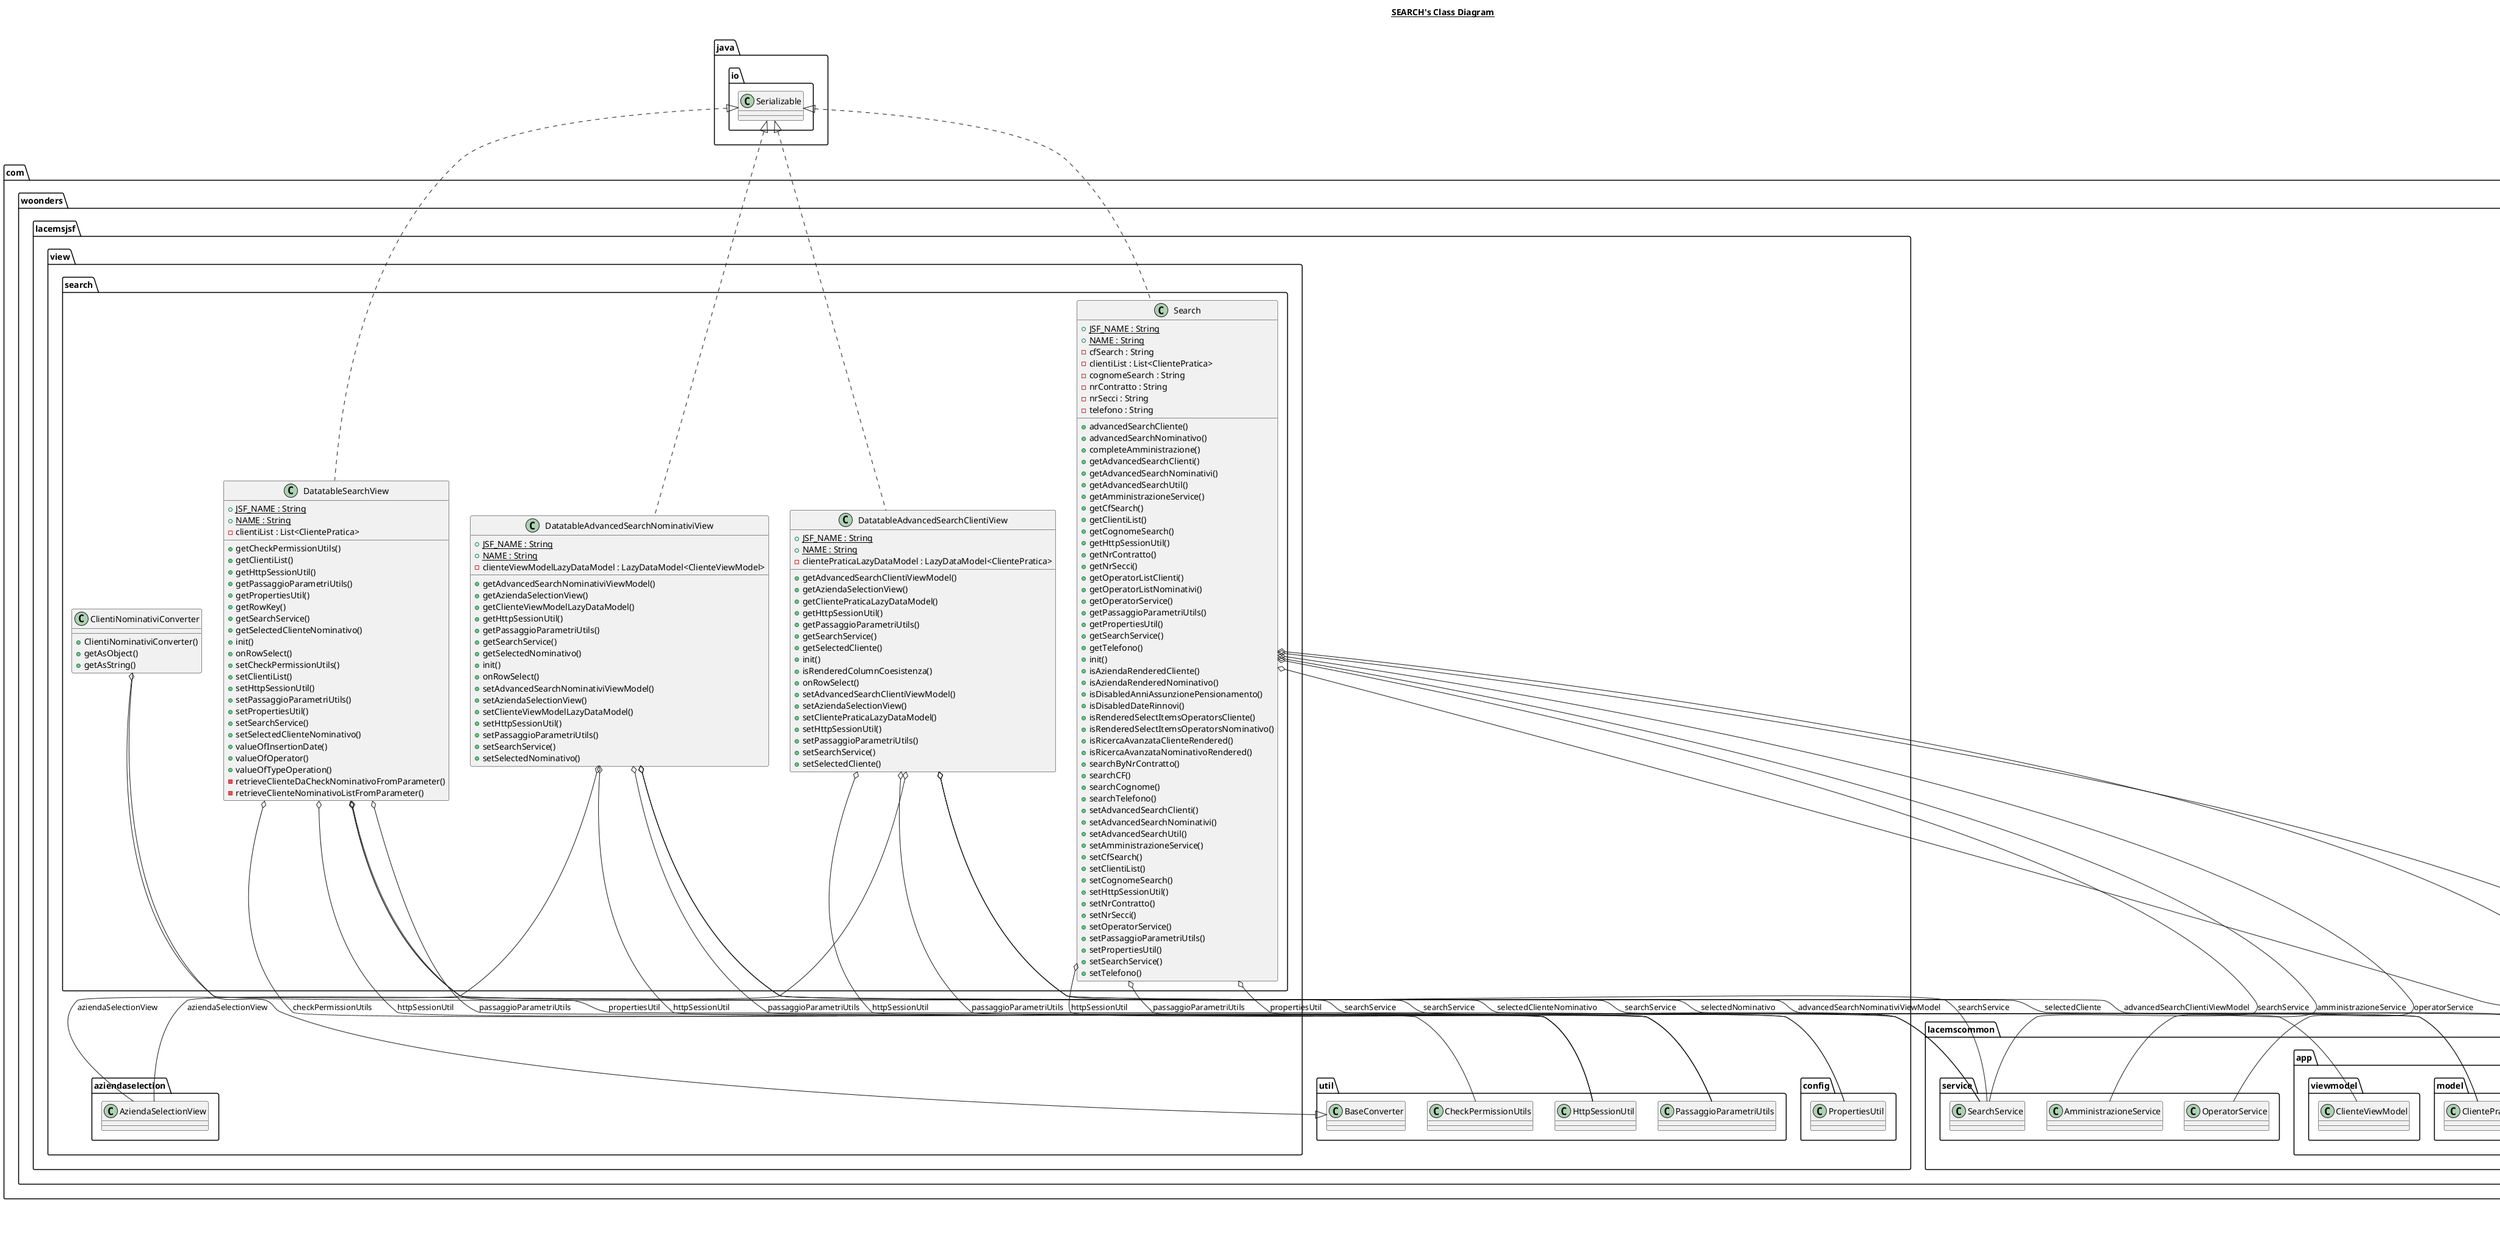 @startuml

title __SEARCH's Class Diagram__\n

  namespace com.woonders.lacemsjsf.view.search {
    class com.woonders.lacemsjsf.view.search.ClientiNominativiConverter {
        + ClientiNominativiConverter()
        + getAsObject()
        + getAsString()
    }
  }
  

  namespace com.woonders.lacemsjsf.view.search {
    class com.woonders.lacemsjsf.view.search.DatatableAdvancedSearchClientiView {
        {static} + JSF_NAME : String
        {static} + NAME : String
        - clientePraticaLazyDataModel : LazyDataModel<ClientePratica>
        + getAdvancedSearchClientiViewModel()
        + getAziendaSelectionView()
        + getClientePraticaLazyDataModel()
        + getHttpSessionUtil()
        + getPassaggioParametriUtils()
        + getSearchService()
        + getSelectedCliente()
        + init()
        + isRenderedColumnCoesistenza()
        + onRowSelect()
        + setAdvancedSearchClientiViewModel()
        + setAziendaSelectionView()
        + setClientePraticaLazyDataModel()
        + setHttpSessionUtil()
        + setPassaggioParametriUtils()
        + setSearchService()
        + setSelectedCliente()
    }
  }
  

  namespace com.woonders.lacemsjsf.view.search {
    class com.woonders.lacemsjsf.view.search.DatatableAdvancedSearchNominativiView {
        {static} + JSF_NAME : String
        {static} + NAME : String
        - clienteViewModelLazyDataModel : LazyDataModel<ClienteViewModel>
        + getAdvancedSearchNominativiViewModel()
        + getAziendaSelectionView()
        + getClienteViewModelLazyDataModel()
        + getHttpSessionUtil()
        + getPassaggioParametriUtils()
        + getSearchService()
        + getSelectedNominativo()
        + init()
        + onRowSelect()
        + setAdvancedSearchNominativiViewModel()
        + setAziendaSelectionView()
        + setClienteViewModelLazyDataModel()
        + setHttpSessionUtil()
        + setPassaggioParametriUtils()
        + setSearchService()
        + setSelectedNominativo()
    }
  }
  

  namespace com.woonders.lacemsjsf.view.search {
    class com.woonders.lacemsjsf.view.search.DatatableSearchView {
        {static} + JSF_NAME : String
        {static} + NAME : String
        - clientiList : List<ClientePratica>
        + getCheckPermissionUtils()
        + getClientiList()
        + getHttpSessionUtil()
        + getPassaggioParametriUtils()
        + getPropertiesUtil()
        + getRowKey()
        + getSearchService()
        + getSelectedClienteNominativo()
        + init()
        + onRowSelect()
        + setCheckPermissionUtils()
        + setClientiList()
        + setHttpSessionUtil()
        + setPassaggioParametriUtils()
        + setPropertiesUtil()
        + setSearchService()
        + setSelectedClienteNominativo()
        + valueOfInsertionDate()
        + valueOfOperator()
        + valueOfTypeOperation()
        - retrieveClienteDaCheckNominativoFromParameter()
        - retrieveClienteNominativoListFromParameter()
    }
  }
  

  namespace com.woonders.lacemsjsf.view.search {
    class com.woonders.lacemsjsf.view.search.Search {
        {static} + JSF_NAME : String
        {static} + NAME : String
        - cfSearch : String
        - clientiList : List<ClientePratica>
        - cognomeSearch : String
        - nrContratto : String
        - nrSecci : String
        - telefono : String
        + advancedSearchCliente()
        + advancedSearchNominativo()
        + completeAmministrazione()
        + getAdvancedSearchClienti()
        + getAdvancedSearchNominativi()
        + getAdvancedSearchUtil()
        + getAmministrazioneService()
        + getCfSearch()
        + getClientiList()
        + getCognomeSearch()
        + getHttpSessionUtil()
        + getNrContratto()
        + getNrSecci()
        + getOperatorListClienti()
        + getOperatorListNominativi()
        + getOperatorService()
        + getPassaggioParametriUtils()
        + getPropertiesUtil()
        + getSearchService()
        + getTelefono()
        + init()
        + isAziendaRenderedCliente()
        + isAziendaRenderedNominativo()
        + isDisabledAnniAssunzionePensionamento()
        + isDisabledDateRinnovi()
        + isRenderedSelectItemsOperatorsCliente()
        + isRenderedSelectItemsOperatorsNominativo()
        + isRicercaAvanzataClienteRendered()
        + isRicercaAvanzataNominativoRendered()
        + searchByNrContratto()
        + searchCF()
        + searchCognome()
        + searchTelefono()
        + setAdvancedSearchClienti()
        + setAdvancedSearchNominativi()
        + setAdvancedSearchUtil()
        + setAmministrazioneService()
        + setCfSearch()
        + setClientiList()
        + setCognomeSearch()
        + setHttpSessionUtil()
        + setNrContratto()
        + setNrSecci()
        + setOperatorService()
        + setPassaggioParametriUtils()
        + setPropertiesUtil()
        + setSearchService()
        + setTelefono()
    }
  }
  

  com.woonders.lacemsjsf.view.search.ClientiNominativiConverter -up-|> com.woonders.lacemsjsf.util.BaseConverter
  com.woonders.lacemsjsf.view.search.ClientiNominativiConverter o-- com.woonders.lacemscommon.service.SearchService : searchService
  com.woonders.lacemsjsf.view.search.DatatableAdvancedSearchClientiView .up.|> java.io.Serializable
  com.woonders.lacemsjsf.view.search.DatatableAdvancedSearchClientiView o-- com.woonders.lacemscommon.app.model.AdvancedSearchViewModel : advancedSearchClientiViewModel
  com.woonders.lacemsjsf.view.search.DatatableAdvancedSearchClientiView o-- com.woonders.lacemsjsf.view.aziendaselection.AziendaSelectionView : aziendaSelectionView
  com.woonders.lacemsjsf.view.search.DatatableAdvancedSearchClientiView o-- com.woonders.lacemsjsf.util.HttpSessionUtil : httpSessionUtil
  com.woonders.lacemsjsf.view.search.DatatableAdvancedSearchClientiView o-- com.woonders.lacemsjsf.util.PassaggioParametriUtils : passaggioParametriUtils
  com.woonders.lacemsjsf.view.search.DatatableAdvancedSearchClientiView o-- com.woonders.lacemscommon.service.SearchService : searchService
  com.woonders.lacemsjsf.view.search.DatatableAdvancedSearchClientiView o-- com.woonders.lacemscommon.app.model.ClientePratica : selectedCliente
  com.woonders.lacemsjsf.view.search.DatatableAdvancedSearchNominativiView .up.|> java.io.Serializable
  com.woonders.lacemsjsf.view.search.DatatableAdvancedSearchNominativiView o-- com.woonders.lacemscommon.app.model.AdvancedSearchViewModel : advancedSearchNominativiViewModel
  com.woonders.lacemsjsf.view.search.DatatableAdvancedSearchNominativiView o-- com.woonders.lacemsjsf.view.aziendaselection.AziendaSelectionView : aziendaSelectionView
  com.woonders.lacemsjsf.view.search.DatatableAdvancedSearchNominativiView o-- com.woonders.lacemsjsf.util.HttpSessionUtil : httpSessionUtil
  com.woonders.lacemsjsf.view.search.DatatableAdvancedSearchNominativiView o-- com.woonders.lacemsjsf.util.PassaggioParametriUtils : passaggioParametriUtils
  com.woonders.lacemsjsf.view.search.DatatableAdvancedSearchNominativiView o-- com.woonders.lacemscommon.service.SearchService : searchService
  com.woonders.lacemsjsf.view.search.DatatableAdvancedSearchNominativiView o-- com.woonders.lacemscommon.app.viewmodel.ClienteViewModel : selectedNominativo
  com.woonders.lacemsjsf.view.search.DatatableSearchView .up.|> java.io.Serializable
  com.woonders.lacemsjsf.view.search.DatatableSearchView o-- com.woonders.lacemscommon.service.SearchService : searchService
  com.woonders.lacemsjsf.view.search.DatatableSearchView o-- com.woonders.lacemsjsf.util.CheckPermissionUtils : checkPermissionUtils
  com.woonders.lacemsjsf.view.search.DatatableSearchView o-- com.woonders.lacemsjsf.util.HttpSessionUtil : httpSessionUtil
  com.woonders.lacemsjsf.view.search.DatatableSearchView o-- com.woonders.lacemsjsf.util.PassaggioParametriUtils : passaggioParametriUtils
  com.woonders.lacemsjsf.view.search.DatatableSearchView o-- com.woonders.lacemsjsf.config.PropertiesUtil : propertiesUtil
  com.woonders.lacemsjsf.view.search.DatatableSearchView o-- com.woonders.lacemscommon.app.model.ClientePratica : selectedClienteNominativo
  com.woonders.lacemsjsf.view.search.Search .up.|> java.io.Serializable
  com.woonders.lacemsjsf.view.search.Search o-- com.woonders.lacemscommon.app.model.AdvancedSearchViewModel : advancedSearchClienti
  com.woonders.lacemsjsf.view.search.Search o-- com.woonders.lacemscommon.app.model.AdvancedSearchViewModel : advancedSearchNominativi
  com.woonders.lacemsjsf.view.search.Search o-- com.woonders.lacemscommon.util.AdvancedSearchUtil : advancedSearchUtil
  com.woonders.lacemsjsf.view.search.Search o-- com.woonders.lacemscommon.service.AmministrazioneService : amministrazioneService
  com.woonders.lacemsjsf.view.search.Search o-- com.woonders.lacemsjsf.util.HttpSessionUtil : httpSessionUtil
  com.woonders.lacemsjsf.view.search.Search o-- com.woonders.lacemscommon.service.OperatorService : operatorService
  com.woonders.lacemsjsf.view.search.Search o-- com.woonders.lacemsjsf.util.PassaggioParametriUtils : passaggioParametriUtils
  com.woonders.lacemsjsf.view.search.Search o-- com.woonders.lacemsjsf.config.PropertiesUtil : propertiesUtil
  com.woonders.lacemsjsf.view.search.Search o-- com.woonders.lacemscommon.service.SearchService : searchService


right footer


PlantUML diagram generated by SketchIt! (https://bitbucket.org/pmesmeur/sketch.it)
For more information about this tool, please contact philippe.mesmeur@gmail.com
endfooter

@enduml
